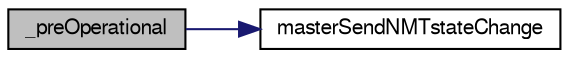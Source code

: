 digraph "_preOperational"
{
  edge [fontname="FreeSans",fontsize="10",labelfontname="FreeSans",labelfontsize="10"];
  node [fontname="FreeSans",fontsize="10",shape=record];
  rankdir="LR";
  Node1 [label="_preOperational",height=0.2,width=0.4,color="black", fillcolor="grey75", style="filled" fontcolor="black"];
  Node1 -> Node2 [color="midnightblue",fontsize="10",style="solid",fontname="FreeSans"];
  Node2 [label="masterSendNMTstateChange",height=0.2,width=0.4,color="black", fillcolor="white", style="filled",URL="$group__nmtmaster.html#ga7c6150ad7ae50e0c30edeb9f9913f7a7",tooltip="Transmit a NMT message on the network to the slave whose nodeId is node ID. "];
}
